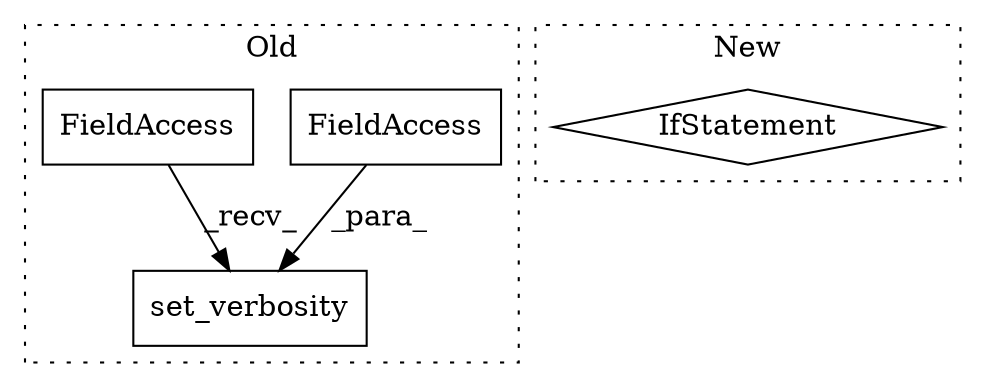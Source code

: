 digraph G {
subgraph cluster0 {
1 [label="set_verbosity" a="32" s="237,275" l="14,1" shape="box"];
3 [label="FieldAccess" a="22" s="251" l="24" shape="box"];
4 [label="FieldAccess" a="22" s="218" l="18" shape="box"];
label = "Old";
style="dotted";
}
subgraph cluster1 {
2 [label="IfStatement" a="25" s="1844,1870" l="4,2" shape="diamond"];
label = "New";
style="dotted";
}
3 -> 1 [label="_para_"];
4 -> 1 [label="_recv_"];
}